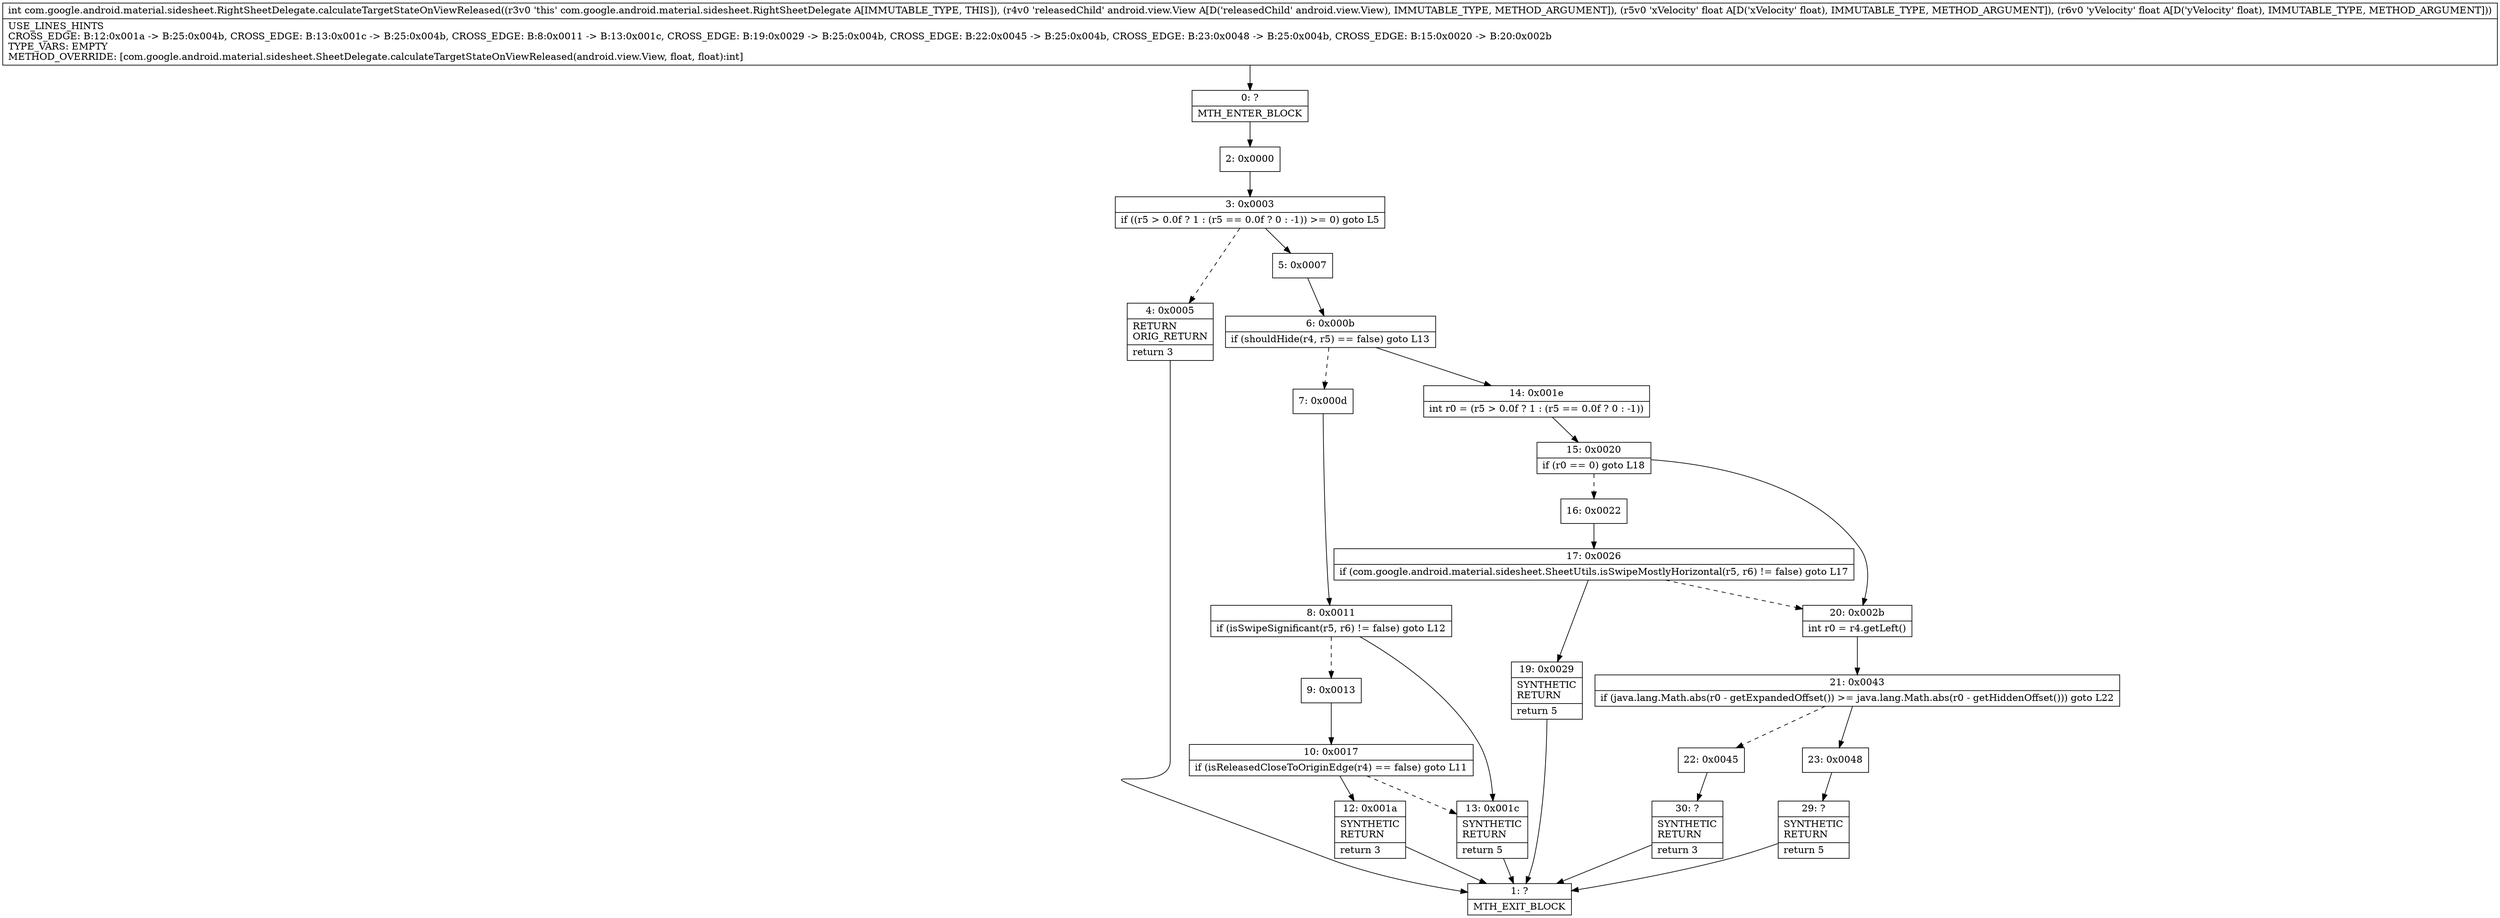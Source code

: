 digraph "CFG forcom.google.android.material.sidesheet.RightSheetDelegate.calculateTargetStateOnViewReleased(Landroid\/view\/View;FF)I" {
Node_0 [shape=record,label="{0\:\ ?|MTH_ENTER_BLOCK\l}"];
Node_2 [shape=record,label="{2\:\ 0x0000}"];
Node_3 [shape=record,label="{3\:\ 0x0003|if ((r5 \> 0.0f ? 1 : (r5 == 0.0f ? 0 : \-1)) \>= 0) goto L5\l}"];
Node_4 [shape=record,label="{4\:\ 0x0005|RETURN\lORIG_RETURN\l|return 3\l}"];
Node_1 [shape=record,label="{1\:\ ?|MTH_EXIT_BLOCK\l}"];
Node_5 [shape=record,label="{5\:\ 0x0007}"];
Node_6 [shape=record,label="{6\:\ 0x000b|if (shouldHide(r4, r5) == false) goto L13\l}"];
Node_7 [shape=record,label="{7\:\ 0x000d}"];
Node_8 [shape=record,label="{8\:\ 0x0011|if (isSwipeSignificant(r5, r6) != false) goto L12\l}"];
Node_9 [shape=record,label="{9\:\ 0x0013}"];
Node_10 [shape=record,label="{10\:\ 0x0017|if (isReleasedCloseToOriginEdge(r4) == false) goto L11\l}"];
Node_12 [shape=record,label="{12\:\ 0x001a|SYNTHETIC\lRETURN\l|return 3\l}"];
Node_13 [shape=record,label="{13\:\ 0x001c|SYNTHETIC\lRETURN\l|return 5\l}"];
Node_14 [shape=record,label="{14\:\ 0x001e|int r0 = (r5 \> 0.0f ? 1 : (r5 == 0.0f ? 0 : \-1))\l}"];
Node_15 [shape=record,label="{15\:\ 0x0020|if (r0 == 0) goto L18\l}"];
Node_16 [shape=record,label="{16\:\ 0x0022}"];
Node_17 [shape=record,label="{17\:\ 0x0026|if (com.google.android.material.sidesheet.SheetUtils.isSwipeMostlyHorizontal(r5, r6) != false) goto L17\l}"];
Node_19 [shape=record,label="{19\:\ 0x0029|SYNTHETIC\lRETURN\l|return 5\l}"];
Node_20 [shape=record,label="{20\:\ 0x002b|int r0 = r4.getLeft()\l}"];
Node_21 [shape=record,label="{21\:\ 0x0043|if (java.lang.Math.abs(r0 \- getExpandedOffset()) \>= java.lang.Math.abs(r0 \- getHiddenOffset())) goto L22\l}"];
Node_22 [shape=record,label="{22\:\ 0x0045}"];
Node_30 [shape=record,label="{30\:\ ?|SYNTHETIC\lRETURN\l|return 3\l}"];
Node_23 [shape=record,label="{23\:\ 0x0048}"];
Node_29 [shape=record,label="{29\:\ ?|SYNTHETIC\lRETURN\l|return 5\l}"];
MethodNode[shape=record,label="{int com.google.android.material.sidesheet.RightSheetDelegate.calculateTargetStateOnViewReleased((r3v0 'this' com.google.android.material.sidesheet.RightSheetDelegate A[IMMUTABLE_TYPE, THIS]), (r4v0 'releasedChild' android.view.View A[D('releasedChild' android.view.View), IMMUTABLE_TYPE, METHOD_ARGUMENT]), (r5v0 'xVelocity' float A[D('xVelocity' float), IMMUTABLE_TYPE, METHOD_ARGUMENT]), (r6v0 'yVelocity' float A[D('yVelocity' float), IMMUTABLE_TYPE, METHOD_ARGUMENT]))  | USE_LINES_HINTS\lCROSS_EDGE: B:12:0x001a \-\> B:25:0x004b, CROSS_EDGE: B:13:0x001c \-\> B:25:0x004b, CROSS_EDGE: B:8:0x0011 \-\> B:13:0x001c, CROSS_EDGE: B:19:0x0029 \-\> B:25:0x004b, CROSS_EDGE: B:22:0x0045 \-\> B:25:0x004b, CROSS_EDGE: B:23:0x0048 \-\> B:25:0x004b, CROSS_EDGE: B:15:0x0020 \-\> B:20:0x002b\lTYPE_VARS: EMPTY\lMETHOD_OVERRIDE: [com.google.android.material.sidesheet.SheetDelegate.calculateTargetStateOnViewReleased(android.view.View, float, float):int]\l}"];
MethodNode -> Node_0;Node_0 -> Node_2;
Node_2 -> Node_3;
Node_3 -> Node_4[style=dashed];
Node_3 -> Node_5;
Node_4 -> Node_1;
Node_5 -> Node_6;
Node_6 -> Node_7[style=dashed];
Node_6 -> Node_14;
Node_7 -> Node_8;
Node_8 -> Node_9[style=dashed];
Node_8 -> Node_13;
Node_9 -> Node_10;
Node_10 -> Node_12;
Node_10 -> Node_13[style=dashed];
Node_12 -> Node_1;
Node_13 -> Node_1;
Node_14 -> Node_15;
Node_15 -> Node_16[style=dashed];
Node_15 -> Node_20;
Node_16 -> Node_17;
Node_17 -> Node_19;
Node_17 -> Node_20[style=dashed];
Node_19 -> Node_1;
Node_20 -> Node_21;
Node_21 -> Node_22[style=dashed];
Node_21 -> Node_23;
Node_22 -> Node_30;
Node_30 -> Node_1;
Node_23 -> Node_29;
Node_29 -> Node_1;
}

